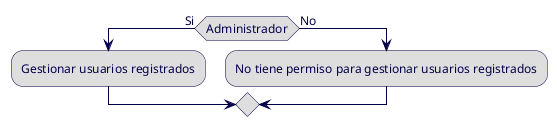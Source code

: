 ' Un usuario con rol administrador puede gestionar los usuarios registrados.

@startuml req7

skinparam {
    ArrowColor 010047
    BorderColor 010047
    ActivityBackgroundColor dedede
    ActivityBorderColor 010047
    ActivityFontColor 010047
    ActivityFontSize 12
    ArrowFontColor 010047
    ArrowFontSize 12
}


if (Administrador) then (Si)
    :Gestionar usuarios registrados;
else (No)
    :No tiene permiso para gestionar usuarios registrados;
endif


@enduml
